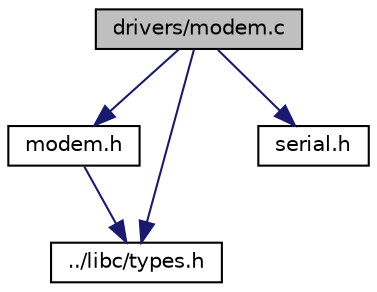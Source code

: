 digraph "drivers/modem.c"
{
  edge [fontname="Helvetica",fontsize="10",labelfontname="Helvetica",labelfontsize="10"];
  node [fontname="Helvetica",fontsize="10",shape=record];
  Node0 [label="drivers/modem.c",height=0.2,width=0.4,color="black", fillcolor="grey75", style="filled", fontcolor="black"];
  Node0 -> Node1 [color="midnightblue",fontsize="10",style="solid",fontname="Helvetica"];
  Node1 [label="modem.h",height=0.2,width=0.4,color="black", fillcolor="white", style="filled",URL="$a00041.html"];
  Node1 -> Node2 [color="midnightblue",fontsize="10",style="solid",fontname="Helvetica"];
  Node2 [label="../libc/types.h",height=0.2,width=0.4,color="black", fillcolor="white", style="filled",URL="$a00134.html"];
  Node0 -> Node3 [color="midnightblue",fontsize="10",style="solid",fontname="Helvetica"];
  Node3 [label="serial.h",height=0.2,width=0.4,color="black", fillcolor="white", style="filled",URL="$a00053.html"];
  Node0 -> Node2 [color="midnightblue",fontsize="10",style="solid",fontname="Helvetica"];
}
